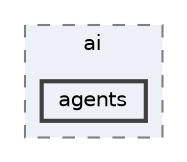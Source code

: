 digraph "lib/ai/agents"
{
 // LATEX_PDF_SIZE
  bgcolor="transparent";
  edge [fontname=Helvetica,fontsize=10,labelfontname=Helvetica,labelfontsize=10];
  node [fontname=Helvetica,fontsize=10,shape=box,height=0.2,width=0.4];
  compound=true
  subgraph clusterdir_9006fd717e550db27c5d60e4af58c13b {
    graph [ bgcolor="#edf0f7", pencolor="grey50", label="ai", fontname=Helvetica,fontsize=10 style="filled,dashed", URL="dir_9006fd717e550db27c5d60e4af58c13b.html",tooltip=""]
  dir_2b8a98b8e089746523ed27c1e35f44ba [label="agents", fillcolor="#edf0f7", color="grey25", style="filled,bold", URL="dir_2b8a98b8e089746523ed27c1e35f44ba.html",tooltip=""];
  }
}
